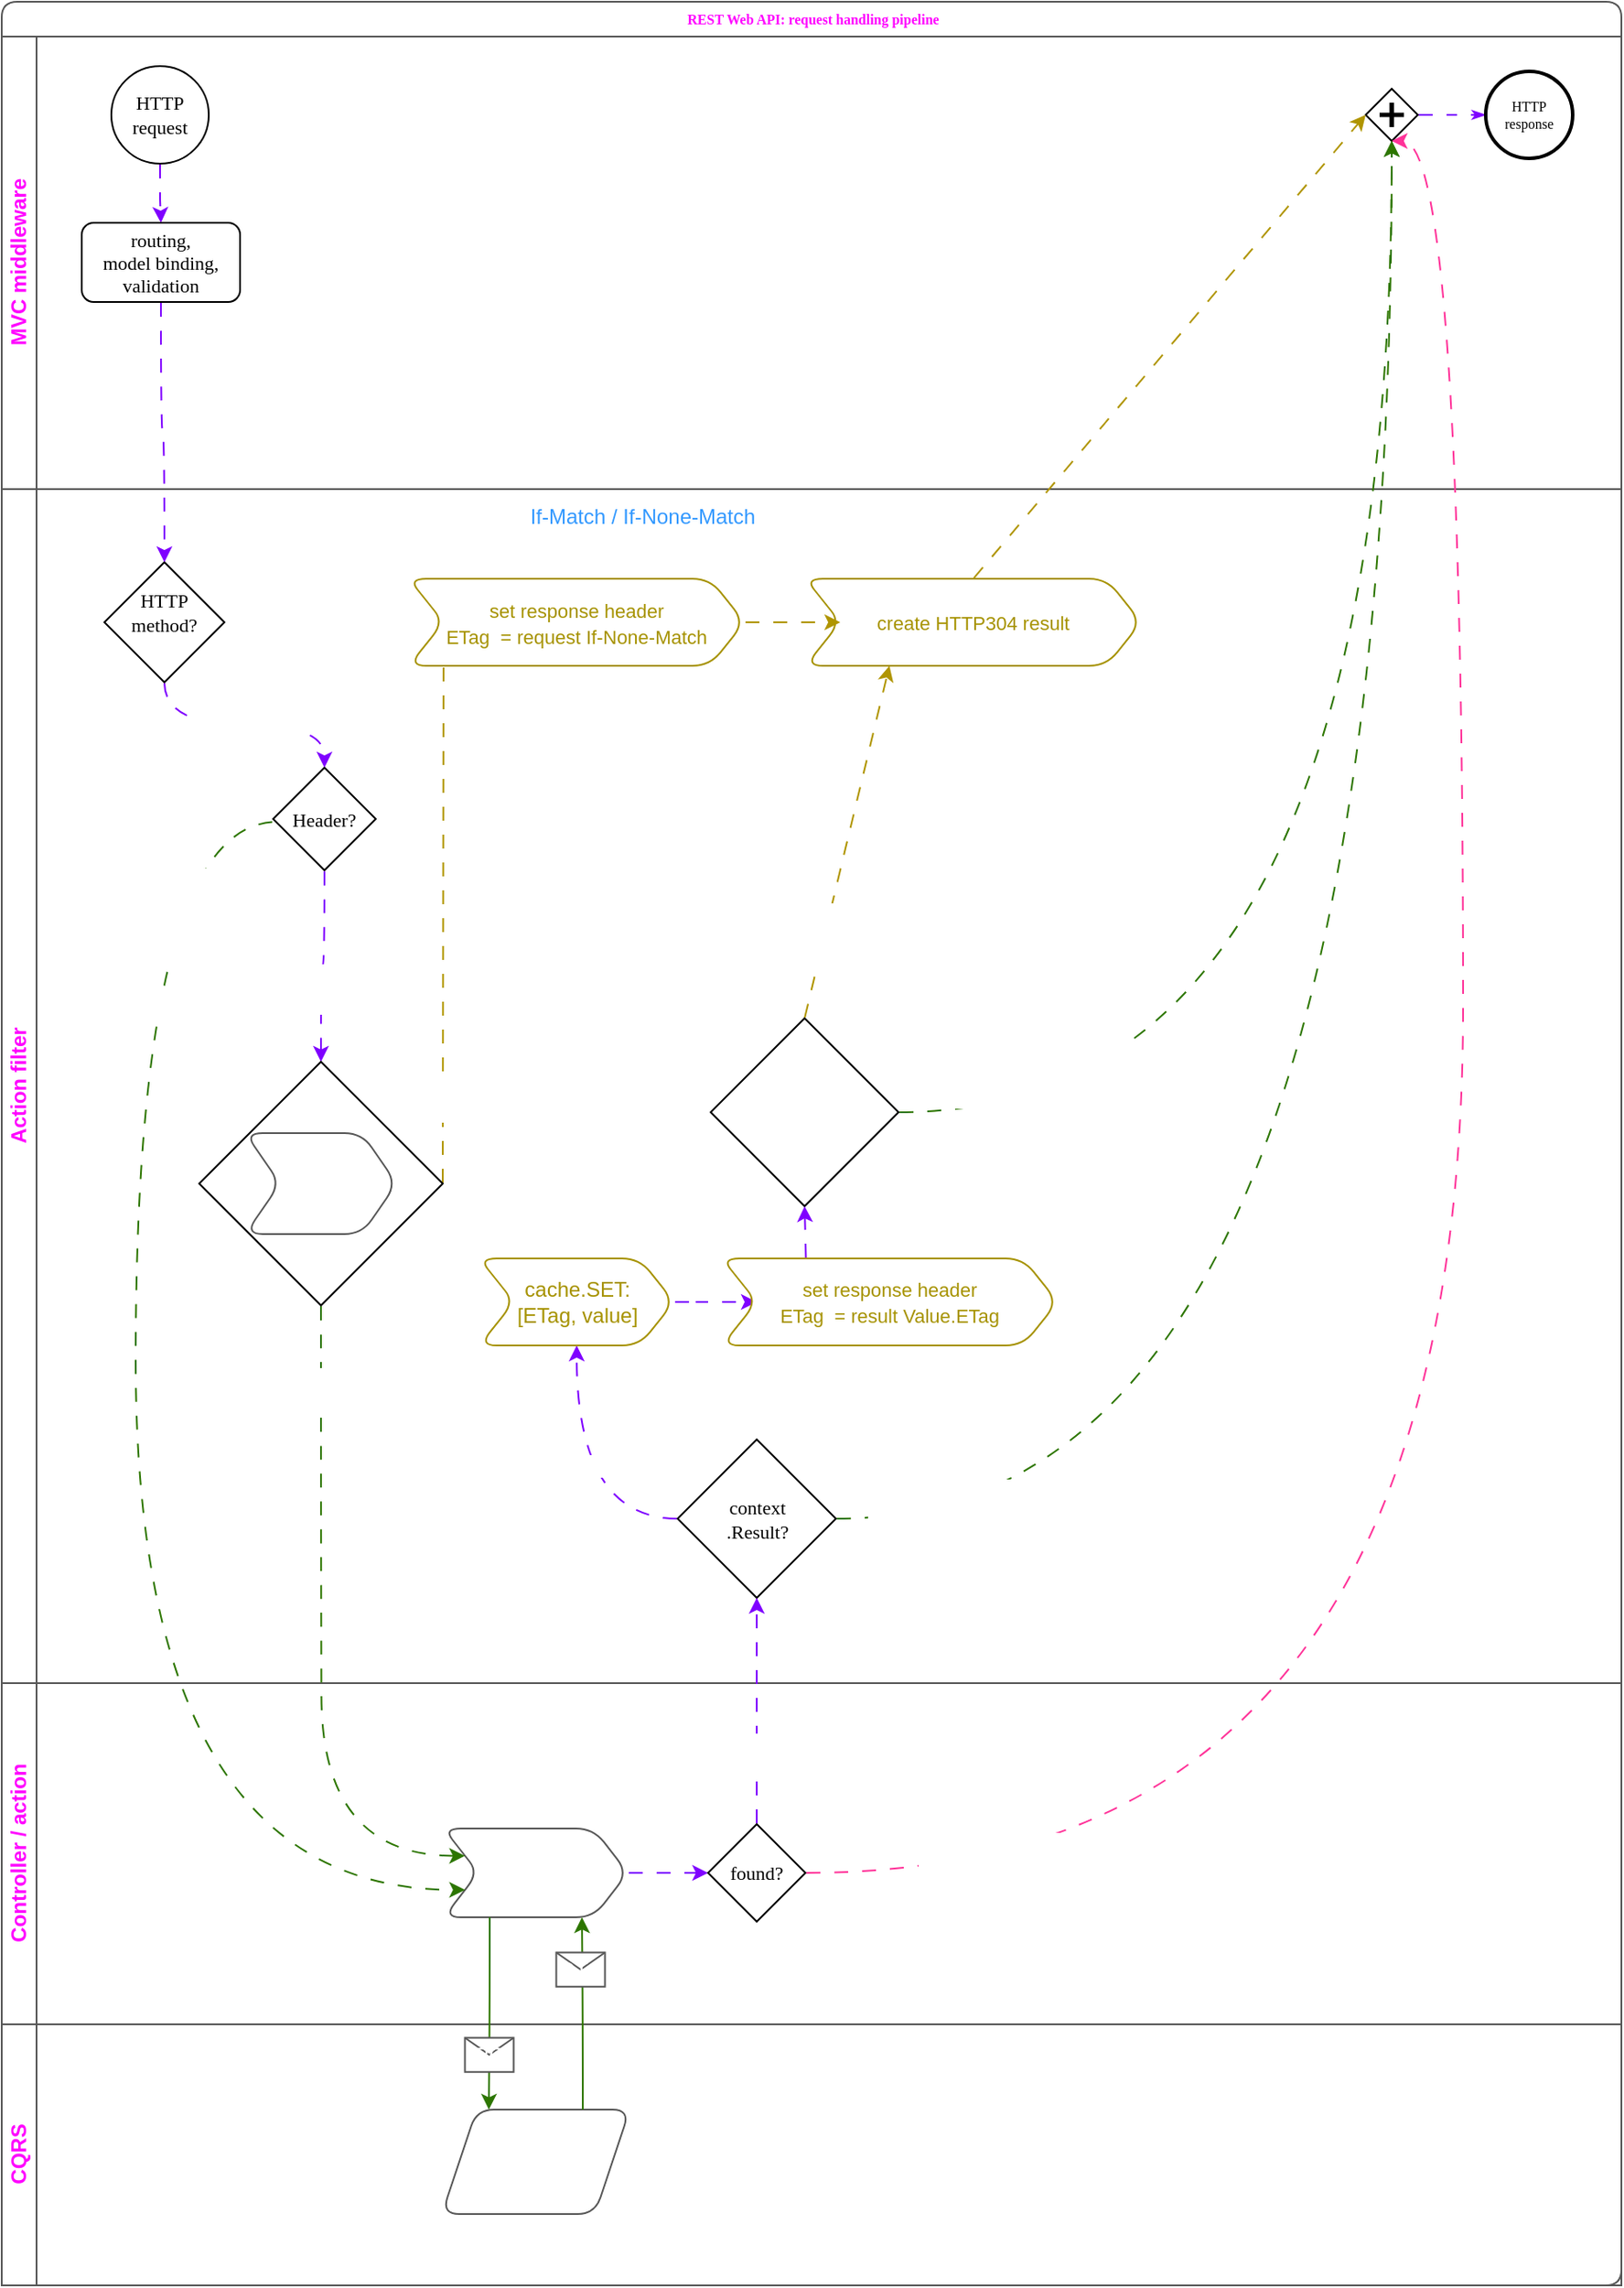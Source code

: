 <mxfile version="17.2.4" type="github">
  <diagram name="Overall req. handling" id="c7488fd3-1785-93aa-aadb-54a6760d102a">
    <mxGraphModel dx="321.21" dy="-11.81" grid="1" gridSize="7" guides="1" tooltips="1" connect="1" arrows="1" fold="1" page="1" pageScale="1" pageWidth="1169" pageHeight="827" background="none" math="1" shadow="0">
      <root>
        <mxCell id="0" />
        <mxCell id="1" parent="0" />
        <mxCell id="2b4e8129b02d487f-1" value="REST Web API: request handling pipeline" style="swimlane;html=1;childLayout=stackLayout;horizontal=1;startSize=20;horizontalStack=0;rounded=1;shadow=0;labelBackgroundColor=none;strokeWidth=1;fontFamily=Verdana;fontSize=8;align=center;strokeColor=#575757;fontColor=#FF00FF;verticalAlign=middle;" parent="1" vertex="1">
          <mxGeometry x="203" y="63" width="931" height="1312" as="geometry">
            <mxRectangle x="180" y="70" width="210" height="21" as="alternateBounds" />
          </mxGeometry>
        </mxCell>
        <mxCell id="2b4e8129b02d487f-2" value="MVC middleware" style="swimlane;html=1;startSize=20;horizontal=0;strokeColor=#575757;fontColor=#FF00FF;" parent="2b4e8129b02d487f-1" vertex="1">
          <mxGeometry y="20" width="931" height="260" as="geometry">
            <mxRectangle y="20" width="680" height="28" as="alternateBounds" />
          </mxGeometry>
        </mxCell>
        <mxCell id="ZFfrjUVuDJgjYZVKDLoG-13" value="" style="edgeStyle=orthogonalEdgeStyle;rounded=0;orthogonalLoop=1;jettySize=auto;html=1;fontColor=#FF00FF;flowAnimation=1;fillColor=#6a00ff;strokeColor=#7F00FF;" edge="1" parent="2b4e8129b02d487f-2" source="2b4e8129b02d487f-5" target="2b4e8129b02d487f-6">
          <mxGeometry relative="1" as="geometry" />
        </mxCell>
        <mxCell id="2b4e8129b02d487f-5" value="HTTP&lt;br style=&quot;font-size: 11px;&quot;&gt;request" style="ellipse;whiteSpace=wrap;html=1;rounded=0;shadow=0;labelBackgroundColor=none;strokeWidth=1;fontFamily=Verdana;fontSize=11;align=center;aspect=fixed;" parent="2b4e8129b02d487f-2" vertex="1">
          <mxGeometry x="63" y="17" width="56" height="56" as="geometry" />
        </mxCell>
        <mxCell id="2b4e8129b02d487f-6" value="routing,&lt;br style=&quot;font-size: 11px;&quot;&gt;model binding,&lt;br style=&quot;font-size: 11px;&quot;&gt;validation&lt;br style=&quot;font-size: 11px;&quot;&gt;" style="rounded=1;whiteSpace=wrap;html=1;shadow=0;labelBackgroundColor=none;strokeWidth=1;fontFamily=Verdana;fontSize=11;align=center;aspect=fixed;" parent="2b4e8129b02d487f-2" vertex="1">
          <mxGeometry x="46" y="107.0" width="91" height="45.5" as="geometry" />
        </mxCell>
        <mxCell id="2b4e8129b02d487f-23" style="edgeStyle=orthogonalEdgeStyle;rounded=0;html=1;labelBackgroundColor=none;startArrow=none;startFill=0;startSize=5;endArrow=classicThin;endFill=1;endSize=5;jettySize=auto;orthogonalLoop=1;strokeWidth=1;fontFamily=Verdana;fontSize=8;flowAnimation=1;strokeColor=#7F00FF;" parent="2b4e8129b02d487f-2" source="2b4e8129b02d487f-10" target="2b4e8129b02d487f-11" edge="1">
          <mxGeometry relative="1" as="geometry" />
        </mxCell>
        <mxCell id="2b4e8129b02d487f-10" value="" style="shape=mxgraph.bpmn.shape;html=1;verticalLabelPosition=bottom;labelBackgroundColor=#ffffff;verticalAlign=top;perimeter=rhombusPerimeter;background=gateway;outline=none;symbol=parallelGw;rounded=1;shadow=0;strokeWidth=1;fontFamily=Verdana;fontSize=8;align=center;" parent="2b4e8129b02d487f-2" vertex="1">
          <mxGeometry x="784" y="30" width="30" height="30" as="geometry" />
        </mxCell>
        <mxCell id="2b4e8129b02d487f-11" value="HTTP&lt;br&gt;response" style="ellipse;whiteSpace=wrap;html=1;rounded=0;shadow=0;labelBackgroundColor=none;strokeWidth=2;fontFamily=Verdana;fontSize=8;align=center;aspect=fixed;" parent="2b4e8129b02d487f-2" vertex="1">
          <mxGeometry x="853" y="20" width="50" height="50" as="geometry" />
        </mxCell>
        <mxCell id="2b4e8129b02d487f-3" value="Action filter" style="swimlane;html=1;startSize=20;horizontal=0;rounded=0;strokeColor=#575757;fontColor=#FF00FF;" parent="2b4e8129b02d487f-1" vertex="1">
          <mxGeometry y="280" width="931" height="686" as="geometry">
            <mxRectangle y="280" width="680" height="20" as="alternateBounds" />
          </mxGeometry>
        </mxCell>
        <mxCell id="ZFfrjUVuDJgjYZVKDLoG-20" value="If-Match / If-None-Match" style="shape=process;whiteSpace=wrap;html=1;backgroundOutline=1;rounded=1;fontFamily=Helvetica;fontSize=12;startSize=20;strokeWidth=1;size=0.024;verticalAlign=bottom;labelPosition=center;verticalLabelPosition=top;align=center;arcSize=2;portConstraintRotation=0;strokeColor=none;fontColor=#3399FF;" vertex="1" parent="2b4e8129b02d487f-3">
          <mxGeometry x="30" y="24.5" width="677" height="637" as="geometry" />
        </mxCell>
        <mxCell id="2b4e8129b02d487f-15" value="HTTP&lt;br style=&quot;font-size: 11px;&quot;&gt;method?" style="strokeWidth=1;html=1;shape=mxgraph.flowchart.decision;whiteSpace=wrap;rounded=1;shadow=0;labelBackgroundColor=none;fontFamily=Verdana;fontSize=11;align=center;aspect=fixed;verticalAlign=middle;spacing=2;spacingTop=-12;" parent="2b4e8129b02d487f-3" vertex="1">
          <mxGeometry x="59" y="42" width="69" height="69" as="geometry" />
        </mxCell>
        <mxCell id="ZFfrjUVuDJgjYZVKDLoG-23" value="Header?" style="strokeWidth=1;html=1;shape=mxgraph.flowchart.decision;whiteSpace=wrap;rounded=1;shadow=0;labelBackgroundColor=none;fontFamily=Verdana;fontSize=11;align=center;aspect=fixed;" vertex="1" parent="2b4e8129b02d487f-3">
          <mxGeometry x="156" y="160" width="59" height="59" as="geometry" />
        </mxCell>
        <mxCell id="ZFfrjUVuDJgjYZVKDLoG-17" value="GET, HEAD" style="orthogonalLoop=1;jettySize=auto;html=1;fontFamily=Helvetica;fontSize=12;fontColor=#FFFFFF;startSize=20;entryX=0.5;entryY=0;entryDx=0;entryDy=0;exitX=0.5;exitY=1;exitDx=0;exitDy=0;exitPerimeter=0;edgeStyle=orthogonalEdgeStyle;elbow=vertical;entryPerimeter=0;curved=1;flowAnimation=1;fillColor=#6a00ff;strokeColor=#7F00FF;" edge="1" parent="2b4e8129b02d487f-3" source="2b4e8129b02d487f-15" target="ZFfrjUVuDJgjYZVKDLoG-23">
          <mxGeometry relative="1" as="geometry">
            <mxPoint x="92" y="134" as="targetPoint" />
          </mxGeometry>
        </mxCell>
        <mxCell id="ZFfrjUVuDJgjYZVKDLoG-75" style="edgeStyle=orthogonalEdgeStyle;comic=0;jumpStyle=none;orthogonalLoop=1;jettySize=auto;html=1;entryX=0.5;entryY=1;entryDx=0;entryDy=0;fontFamily=Helvetica;fontSize=11;fontColor=#FFFFFF;startArrow=none;startFill=0;startSize=20;strokeColor=#7F00FF;elbow=vertical;exitX=0;exitY=0.5;exitDx=0;exitDy=0;exitPerimeter=0;curved=1;flowAnimation=1;" edge="1" parent="2b4e8129b02d487f-3" source="ZFfrjUVuDJgjYZVKDLoG-43" target="ZFfrjUVuDJgjYZVKDLoG-74">
          <mxGeometry relative="1" as="geometry" />
        </mxCell>
        <mxCell id="ZFfrjUVuDJgjYZVKDLoG-76" value="value IS IEtag" style="edgeLabel;html=1;align=center;verticalAlign=middle;resizable=0;points=[];fontSize=11;fontFamily=Helvetica;fontColor=#FFFFFF;" vertex="1" connectable="0" parent="ZFfrjUVuDJgjYZVKDLoG-75">
          <mxGeometry x="0.124" y="-8" relative="1" as="geometry">
            <mxPoint as="offset" />
          </mxGeometry>
        </mxCell>
        <mxCell id="ZFfrjUVuDJgjYZVKDLoG-43" value="context&lt;br&gt;.Result?" style="strokeWidth=1;html=1;shape=mxgraph.flowchart.decision;whiteSpace=wrap;rounded=1;shadow=0;labelBackgroundColor=none;fontFamily=Verdana;fontSize=11;align=center;aspect=fixed;" vertex="1" parent="2b4e8129b02d487f-3">
          <mxGeometry x="388.5" y="546" width="91" height="91" as="geometry" />
        </mxCell>
        <mxCell id="ZFfrjUVuDJgjYZVKDLoG-25" style="edgeStyle=orthogonalEdgeStyle;jumpStyle=none;orthogonalLoop=1;jettySize=auto;html=1;fontFamily=Helvetica;fontSize=12;fontColor=#FFFFFF;startSize=20;elbow=vertical;exitX=0.5;exitY=1;exitDx=0;exitDy=0;exitPerimeter=0;curved=1;flowAnimation=1;fillColor=#6a00ff;strokeColor=#7F00FF;" edge="1" parent="2b4e8129b02d487f-3" source="ZFfrjUVuDJgjYZVKDLoG-23" target="ZFfrjUVuDJgjYZVKDLoG-52">
          <mxGeometry relative="1" as="geometry">
            <mxPoint x="97" y="434" as="targetPoint" />
          </mxGeometry>
        </mxCell>
        <mxCell id="ZFfrjUVuDJgjYZVKDLoG-28" value="If-None-Match&lt;br&gt;IS &quot;val&quot;" style="edgeLabel;html=1;align=center;verticalAlign=middle;resizable=0;points=[];fontSize=12;fontFamily=Helvetica;fontColor=#FFFFFF;" vertex="1" connectable="0" parent="ZFfrjUVuDJgjYZVKDLoG-25">
          <mxGeometry x="-0.108" y="3" relative="1" as="geometry">
            <mxPoint x="-3" y="18" as="offset" />
          </mxGeometry>
        </mxCell>
        <mxCell id="ZFfrjUVuDJgjYZVKDLoG-57" style="jumpStyle=none;orthogonalLoop=1;jettySize=auto;html=1;fontFamily=Helvetica;fontSize=11;fontColor=#FFFFFF;startArrow=none;startFill=0;startSize=20;elbow=vertical;exitX=1;exitY=0.5;exitDx=0;exitDy=0;exitPerimeter=0;entryX=0;entryY=0.5;entryDx=0;entryDy=0;flowAnimation=1;fillColor=#e3c800;strokeColor=#B09500;" edge="1" parent="2b4e8129b02d487f-3" source="ZFfrjUVuDJgjYZVKDLoG-52" target="ZFfrjUVuDJgjYZVKDLoG-80">
          <mxGeometry relative="1" as="geometry">
            <mxPoint x="361.565" y="126" as="targetPoint" />
          </mxGeometry>
        </mxCell>
        <mxCell id="ZFfrjUVuDJgjYZVKDLoG-58" value="YES:&lt;br&gt;COND. IS FULFILLED" style="edgeLabel;html=1;align=center;verticalAlign=middle;resizable=0;points=[];fontSize=11;fontFamily=Helvetica;fontColor=#FFFFFF;" vertex="1" connectable="0" parent="ZFfrjUVuDJgjYZVKDLoG-57">
          <mxGeometry x="0.142" y="12" relative="1" as="geometry">
            <mxPoint x="59" y="135" as="offset" />
          </mxGeometry>
        </mxCell>
        <mxCell id="ZFfrjUVuDJgjYZVKDLoG-55" value="" style="group;treeMoving=0;treeFolding=0;pointerEvents=0;autosize=1;" vertex="1" connectable="0" parent="2b4e8129b02d487f-3">
          <mxGeometry x="113.5" y="329" width="140" height="140" as="geometry" />
        </mxCell>
        <mxCell id="ZFfrjUVuDJgjYZVKDLoG-52" value="" style="strokeWidth=1;html=1;shape=mxgraph.flowchart.decision;whiteSpace=wrap;rounded=1;shadow=0;labelBackgroundColor=none;fontFamily=Verdana;fontSize=11;align=center;aspect=fixed;" vertex="1" parent="ZFfrjUVuDJgjYZVKDLoG-55">
          <mxGeometry width="140" height="140" as="geometry" />
        </mxCell>
        <mxCell id="ZFfrjUVuDJgjYZVKDLoG-49" value="cache.GET:&lt;br&gt;found?" style="shape=step;perimeter=stepPerimeter;whiteSpace=wrap;html=1;fixedSize=1;rounded=1;fontFamily=Helvetica;fontSize=11;fontColor=#FFFFFF;startSize=20;strokeColor=#575757;strokeWidth=1;fillColor=default;aspect=fixed;labelPosition=center;verticalLabelPosition=middle;align=center;verticalAlign=middle;spacingRight=-10;" vertex="1" parent="ZFfrjUVuDJgjYZVKDLoG-55">
          <mxGeometry x="26.5" y="41" width="87" height="58" as="geometry" />
        </mxCell>
        <mxCell id="ZFfrjUVuDJgjYZVKDLoG-78" value="" style="edgeStyle=orthogonalEdgeStyle;curved=1;comic=0;jumpStyle=none;orthogonalLoop=1;jettySize=auto;html=1;fontFamily=Helvetica;fontSize=11;fontColor=#FFFFFF;startArrow=none;startFill=0;startSize=20;strokeColor=#7F00FF;elbow=vertical;flowAnimation=1;" edge="1" parent="2b4e8129b02d487f-3" source="ZFfrjUVuDJgjYZVKDLoG-74" target="ZFfrjUVuDJgjYZVKDLoG-77">
          <mxGeometry relative="1" as="geometry" />
        </mxCell>
        <mxCell id="ZFfrjUVuDJgjYZVKDLoG-74" value="cache.SET:&lt;br&gt;[ETag, value]" style="shape=step;perimeter=stepPerimeter;whiteSpace=wrap;html=1;fixedSize=1;rounded=1;fontFamily=Helvetica;fontSize=12;fontColor=#A69200;startSize=20;strokeColor=#A69200;strokeWidth=1;fillColor=default;" vertex="1" parent="2b4e8129b02d487f-3">
          <mxGeometry x="274.5" y="442" width="112" height="50" as="geometry" />
        </mxCell>
        <mxCell id="ZFfrjUVuDJgjYZVKDLoG-77" value="&lt;span style=&quot;font-size: 11px&quot;&gt;set response header&lt;br&gt;ETag&amp;nbsp; = result Value.ETag&lt;/span&gt;" style="shape=step;perimeter=stepPerimeter;whiteSpace=wrap;html=1;fixedSize=1;rounded=1;fontFamily=Helvetica;fontSize=12;fontColor=#A69200;startSize=20;strokeColor=#A69200;strokeWidth=1;fillColor=default;" vertex="1" parent="2b4e8129b02d487f-3">
          <mxGeometry x="414" y="442" width="193" height="50" as="geometry" />
        </mxCell>
        <mxCell id="ZFfrjUVuDJgjYZVKDLoG-79" value="&lt;span style=&quot;color: rgb(255 , 255 , 255) ; font-family: &amp;#34;helvetica&amp;#34; ; font-size: 12px&quot;&gt;If-None-Match&lt;/span&gt;&lt;br style=&quot;color: rgb(255 , 255 , 255) ; font-family: &amp;#34;helvetica&amp;#34; ; font-size: 12px&quot;&gt;&lt;span style=&quot;color: rgb(255 , 255 , 255) ; font-family: &amp;#34;helvetica&amp;#34; ; font-size: 12px&quot;&gt;IS Value.ETag&lt;/span&gt;" style="strokeWidth=1;html=1;shape=mxgraph.flowchart.decision;whiteSpace=wrap;rounded=1;shadow=0;labelBackgroundColor=none;fontFamily=Verdana;fontSize=11;align=center;aspect=fixed;" vertex="1" parent="2b4e8129b02d487f-3">
          <mxGeometry x="407.5" y="304" width="108" height="108" as="geometry" />
        </mxCell>
        <mxCell id="ZFfrjUVuDJgjYZVKDLoG-80" value="&lt;span style=&quot;font-size: 11px&quot;&gt;set response header&lt;br&gt;ETag&amp;nbsp; = request If-None-Match&lt;/span&gt;" style="shape=step;perimeter=stepPerimeter;whiteSpace=wrap;html=1;fixedSize=1;rounded=1;fontFamily=Helvetica;fontSize=12;fontColor=#A69200;startSize=20;strokeColor=#A69200;strokeWidth=1;fillColor=default;" vertex="1" parent="2b4e8129b02d487f-3">
          <mxGeometry x="234" y="51.5" width="193" height="50" as="geometry" />
        </mxCell>
        <mxCell id="ZFfrjUVuDJgjYZVKDLoG-82" value="&lt;span style=&quot;font-size: 11px&quot;&gt;create HTTP304 result&lt;/span&gt;" style="shape=step;perimeter=stepPerimeter;whiteSpace=wrap;html=1;fixedSize=1;rounded=1;fontFamily=Helvetica;fontSize=12;fontColor=#A69200;startSize=20;strokeColor=#A69200;strokeWidth=1;fillColor=default;" vertex="1" parent="2b4e8129b02d487f-3">
          <mxGeometry x="462" y="51.5" width="193" height="50" as="geometry" />
        </mxCell>
        <mxCell id="ZFfrjUVuDJgjYZVKDLoG-59" style="jumpStyle=none;orthogonalLoop=1;jettySize=auto;html=1;fontFamily=Helvetica;fontSize=11;fontColor=#FFFFFF;startArrow=none;startFill=0;startSize=20;elbow=vertical;entryX=0;entryY=0.5;entryDx=0;entryDy=0;exitX=1;exitY=0.5;exitDx=0;exitDy=0;flowAnimation=1;fillColor=#e3c800;strokeColor=#B09500;" edge="1" parent="2b4e8129b02d487f-3" source="ZFfrjUVuDJgjYZVKDLoG-80" target="ZFfrjUVuDJgjYZVKDLoG-82">
          <mxGeometry relative="1" as="geometry">
            <mxPoint x="431.5" y="90.988" as="sourcePoint" />
            <mxPoint x="602" y="-168" as="targetPoint" />
          </mxGeometry>
        </mxCell>
        <mxCell id="ZFfrjUVuDJgjYZVKDLoG-83" style="jumpStyle=none;orthogonalLoop=1;jettySize=auto;html=1;fontFamily=Helvetica;fontSize=11;fontColor=#FFFFFF;startArrow=none;startFill=0;startSize=20;elbow=vertical;entryX=0.25;entryY=1;entryDx=0;entryDy=0;flowAnimation=1;fillColor=#e3c800;strokeColor=#B09500;exitX=0.5;exitY=0;exitDx=0;exitDy=0;exitPerimeter=0;" edge="1" parent="2b4e8129b02d487f-3" source="ZFfrjUVuDJgjYZVKDLoG-79" target="ZFfrjUVuDJgjYZVKDLoG-82">
          <mxGeometry relative="1" as="geometry">
            <mxPoint x="472" y="172" as="sourcePoint" />
            <mxPoint x="511" y="108.5" as="targetPoint" />
          </mxGeometry>
        </mxCell>
        <mxCell id="ZFfrjUVuDJgjYZVKDLoG-85" value="&lt;span style=&quot;color: rgb(255 , 255 , 255)&quot;&gt;YES:&lt;br&gt;COND. IS FULFILLED&lt;br&gt;&lt;/span&gt;&lt;font color=&quot;#ffffff&quot;&gt;overwrite Result&lt;br&gt;&lt;/font&gt;" style="edgeLabel;html=1;align=center;verticalAlign=middle;resizable=0;points=[];fontSize=11;fontFamily=Helvetica;fontColor=#A69200;" vertex="1" connectable="0" parent="ZFfrjUVuDJgjYZVKDLoG-83">
          <mxGeometry x="-0.509" y="-1" relative="1" as="geometry">
            <mxPoint x="-4" y="2" as="offset" />
          </mxGeometry>
        </mxCell>
        <mxCell id="ZFfrjUVuDJgjYZVKDLoG-84" value="" style="edgeStyle=orthogonalEdgeStyle;curved=1;comic=0;jumpStyle=none;orthogonalLoop=1;jettySize=auto;html=1;fontFamily=Helvetica;fontSize=11;fontColor=#FFFFFF;startArrow=none;startFill=0;startSize=20;strokeColor=#7F00FF;elbow=vertical;flowAnimation=1;entryX=0.5;entryY=1;entryDx=0;entryDy=0;entryPerimeter=0;exitX=0.25;exitY=0;exitDx=0;exitDy=0;" edge="1" parent="2b4e8129b02d487f-3" source="ZFfrjUVuDJgjYZVKDLoG-77" target="ZFfrjUVuDJgjYZVKDLoG-79">
          <mxGeometry relative="1" as="geometry">
            <mxPoint x="395.487" y="474.483" as="sourcePoint" />
            <mxPoint x="439.986" y="473.983" as="targetPoint" />
          </mxGeometry>
        </mxCell>
        <mxCell id="2b4e8129b02d487f-4" value="Controller / action" style="swimlane;html=1;startSize=20;horizontal=0;strokeColor=#575757;fontColor=#FF00FF;" parent="2b4e8129b02d487f-1" vertex="1">
          <mxGeometry y="966" width="931" height="196" as="geometry">
            <mxRectangle y="690" width="680" height="28" as="alternateBounds" />
          </mxGeometry>
        </mxCell>
        <mxCell id="ZFfrjUVuDJgjYZVKDLoG-37" style="edgeStyle=orthogonalEdgeStyle;curved=1;jumpStyle=none;orthogonalLoop=1;jettySize=auto;html=1;fontFamily=Helvetica;fontSize=11;fontColor=#FFFFFF;startArrow=none;startFill=0;startSize=20;elbow=vertical;flowAnimation=1;strokeColor=#7F00FF;" edge="1" parent="2b4e8129b02d487f-4" source="ZFfrjUVuDJgjYZVKDLoG-22" target="ZFfrjUVuDJgjYZVKDLoG-36">
          <mxGeometry relative="1" as="geometry" />
        </mxCell>
        <mxCell id="ZFfrjUVuDJgjYZVKDLoG-22" value="CQRS Send" style="shape=step;perimeter=stepPerimeter;whiteSpace=wrap;html=1;fixedSize=1;rounded=1;fontFamily=Helvetica;fontSize=12;fontColor=#FFFFFF;startSize=20;strokeColor=#575757;strokeWidth=1;fillColor=default;" vertex="1" parent="2b4e8129b02d487f-4">
          <mxGeometry x="254" y="83.5" width="106" height="51" as="geometry" />
        </mxCell>
        <mxCell id="ZFfrjUVuDJgjYZVKDLoG-36" value="found?" style="strokeWidth=1;html=1;shape=mxgraph.flowchart.decision;whiteSpace=wrap;rounded=1;shadow=0;labelBackgroundColor=none;fontFamily=Verdana;fontSize=11;align=center;aspect=fixed;" vertex="1" parent="2b4e8129b02d487f-4">
          <mxGeometry x="406" y="81" width="56" height="56" as="geometry" />
        </mxCell>
        <mxCell id="ZFfrjUVuDJgjYZVKDLoG-1" value="CQRS" style="swimlane;html=1;startSize=20;horizontal=0;strokeColor=#575757;fontColor=#FF00FF;" vertex="1" parent="2b4e8129b02d487f-1">
          <mxGeometry y="1162" width="931" height="150" as="geometry">
            <mxRectangle y="470" width="680" height="20" as="alternateBounds" />
          </mxGeometry>
        </mxCell>
        <mxCell id="ZFfrjUVuDJgjYZVKDLoG-27" value="CQRS Handler" style="shape=parallelogram;perimeter=parallelogramPerimeter;whiteSpace=wrap;html=1;fixedSize=1;rounded=1;fontFamily=Helvetica;fontSize=12;fontColor=#FFFFFF;startSize=20;strokeColor=#575757;strokeWidth=1;fillColor=default;" vertex="1" parent="ZFfrjUVuDJgjYZVKDLoG-1">
          <mxGeometry x="253" y="49" width="108" height="60" as="geometry" />
        </mxCell>
        <mxCell id="ZFfrjUVuDJgjYZVKDLoG-15" value="" style="edgeStyle=orthogonalEdgeStyle;orthogonalLoop=1;jettySize=auto;html=1;entryX=0.5;entryY=0;entryDx=0;entryDy=0;entryPerimeter=0;fontColor=#FF00FF;jumpStyle=none;exitX=0.5;exitY=1;exitDx=0;exitDy=0;curved=1;flowAnimation=1;fillColor=#6a00ff;strokeColor=#7F00FF;" edge="1" parent="2b4e8129b02d487f-1" source="2b4e8129b02d487f-6" target="2b4e8129b02d487f-15">
          <mxGeometry relative="1" as="geometry">
            <mxPoint x="155" y="220" as="targetPoint" />
          </mxGeometry>
        </mxCell>
        <mxCell id="ZFfrjUVuDJgjYZVKDLoG-29" value="" style="endArrow=classic;html=1;fontFamily=Helvetica;fontSize=12;fontColor=#FFFFFF;startSize=20;curved=1;elbow=vertical;jumpStyle=none;edgeStyle=orthogonalEdgeStyle;exitX=0.25;exitY=1;exitDx=0;exitDy=0;entryX=0.25;entryY=0;entryDx=0;entryDy=0;fillColor=#60a917;strokeColor=#2D7600;" edge="1" parent="2b4e8129b02d487f-1" source="ZFfrjUVuDJgjYZVKDLoG-22" target="ZFfrjUVuDJgjYZVKDLoG-27">
          <mxGeometry relative="1" as="geometry">
            <mxPoint x="574" y="567" as="sourcePoint" />
            <mxPoint x="674" y="567" as="targetPoint" />
          </mxGeometry>
        </mxCell>
        <mxCell id="ZFfrjUVuDJgjYZVKDLoG-30" value="RQ" style="shape=message;html=1;outlineConnect=0;rounded=1;fontFamily=Helvetica;fontSize=12;fontColor=#FFFFFF;startSize=20;strokeColor=#575757;strokeWidth=1;fillColor=default;aspect=fixed;" vertex="1" parent="ZFfrjUVuDJgjYZVKDLoG-29">
          <mxGeometry width="28" height="19.6" relative="1" as="geometry">
            <mxPoint x="-14" y="14" as="offset" />
          </mxGeometry>
        </mxCell>
        <mxCell id="ZFfrjUVuDJgjYZVKDLoG-34" value="" style="endArrow=classic;html=1;fontFamily=Helvetica;fontSize=12;fontColor=#FFFFFF;startSize=20;curved=1;elbow=vertical;jumpStyle=none;edgeStyle=orthogonalEdgeStyle;exitX=0.75;exitY=0;exitDx=0;exitDy=0;entryX=0.75;entryY=1;entryDx=0;entryDy=0;fillColor=#60a917;strokeColor=#2D7600;" edge="1" parent="2b4e8129b02d487f-1" source="ZFfrjUVuDJgjYZVKDLoG-27" target="ZFfrjUVuDJgjYZVKDLoG-22">
          <mxGeometry relative="1" as="geometry">
            <mxPoint x="327.5" y="797.5" as="sourcePoint" />
            <mxPoint x="560" y="798" as="targetPoint" />
          </mxGeometry>
        </mxCell>
        <mxCell id="ZFfrjUVuDJgjYZVKDLoG-35" value="DTO" style="shape=message;html=1;outlineConnect=0;rounded=1;fontFamily=Helvetica;fontSize=12;fontColor=#FFFFFF;startSize=20;strokeColor=#575757;strokeWidth=1;fillColor=default;aspect=fixed;" vertex="1" parent="ZFfrjUVuDJgjYZVKDLoG-34">
          <mxGeometry width="28" height="19.6" relative="1" as="geometry">
            <mxPoint x="-15" y="-35" as="offset" />
          </mxGeometry>
        </mxCell>
        <mxCell id="ZFfrjUVuDJgjYZVKDLoG-40" style="edgeStyle=orthogonalEdgeStyle;curved=1;jumpStyle=none;orthogonalLoop=1;jettySize=auto;html=1;fontFamily=Helvetica;fontSize=11;fontColor=#FFFFFF;startArrow=none;startFill=0;startSize=20;elbow=vertical;flowAnimation=1;strokeColor=#FF3399;entryX=0.5;entryY=1;entryDx=0;entryDy=0;exitX=1;exitY=0.5;exitDx=0;exitDy=0;exitPerimeter=0;" edge="1" parent="2b4e8129b02d487f-1" source="ZFfrjUVuDJgjYZVKDLoG-36" target="2b4e8129b02d487f-10">
          <mxGeometry relative="1" as="geometry">
            <mxPoint x="525" y="1099" as="sourcePoint" />
            <mxPoint x="235.067" y="567.0" as="targetPoint" />
            <Array as="points">
              <mxPoint x="840" y="1075" />
              <mxPoint x="840" y="80" />
            </Array>
          </mxGeometry>
        </mxCell>
        <mxCell id="ZFfrjUVuDJgjYZVKDLoG-41" value="NO:&lt;br&gt;return: HTTP404" style="edgeLabel;html=1;align=center;verticalAlign=middle;resizable=0;points=[];fontSize=11;fontFamily=Helvetica;fontColor=#FFFFFF;" vertex="1" connectable="0" parent="ZFfrjUVuDJgjYZVKDLoG-40">
          <mxGeometry x="0.36" y="5" relative="1" as="geometry">
            <mxPoint x="-268" y="573" as="offset" />
          </mxGeometry>
        </mxCell>
        <mxCell id="ZFfrjUVuDJgjYZVKDLoG-44" style="jumpStyle=none;orthogonalLoop=1;jettySize=auto;html=1;fontFamily=Helvetica;fontSize=11;fontColor=#FFFFFF;startArrow=none;startFill=0;startSize=20;elbow=vertical;exitX=1;exitY=0.5;exitDx=0;exitDy=0;exitPerimeter=0;entryX=0.5;entryY=1;entryDx=0;entryDy=0;flowAnimation=1;strokeColor=#2D7600;fillColor=#60a917;edgeStyle=orthogonalEdgeStyle;curved=1;" edge="1" parent="2b4e8129b02d487f-1" source="ZFfrjUVuDJgjYZVKDLoG-43" target="2b4e8129b02d487f-10">
          <mxGeometry relative="1" as="geometry">
            <mxPoint x="553" y="203" as="targetPoint" />
          </mxGeometry>
        </mxCell>
        <mxCell id="ZFfrjUVuDJgjYZVKDLoG-45" value="value NOT IEtag&lt;br&gt;COND. NOT FULFILLED" style="edgeLabel;html=1;align=center;verticalAlign=middle;resizable=0;points=[];fontSize=11;fontFamily=Helvetica;fontColor=#FFFFFF;" vertex="1" connectable="0" parent="ZFfrjUVuDJgjYZVKDLoG-44">
          <mxGeometry x="-0.254" y="6" relative="1" as="geometry">
            <mxPoint x="-234" y="85" as="offset" />
          </mxGeometry>
        </mxCell>
        <mxCell id="ZFfrjUVuDJgjYZVKDLoG-50" style="edgeStyle=orthogonalEdgeStyle;jumpStyle=none;orthogonalLoop=1;jettySize=auto;html=1;entryX=0;entryY=0.75;entryDx=0;entryDy=0;fontFamily=Helvetica;fontSize=11;fontColor=#FFFFFF;startArrow=none;startFill=0;startSize=20;elbow=vertical;strokeColor=#2D7600;curved=1;bendable=1;movable=1;cloneable=1;deletable=1;noJump=0;flowAnimation=1;orthogonal=0;enumerate=0;comic=0;fillColor=#60a917;" edge="1" parent="2b4e8129b02d487f-1" source="ZFfrjUVuDJgjYZVKDLoG-23" target="ZFfrjUVuDJgjYZVKDLoG-22">
          <mxGeometry relative="1" as="geometry">
            <Array as="points">
              <mxPoint x="77" y="476" />
              <mxPoint x="77" y="1085" />
            </Array>
          </mxGeometry>
        </mxCell>
        <mxCell id="ZFfrjUVuDJgjYZVKDLoG-51" value="&lt;span style=&quot;font-size: 12px&quot;&gt;If-None-Match&lt;/span&gt;&lt;br style=&quot;font-size: 12px&quot;&gt;&lt;span style=&quot;font-size: 12px&quot;&gt;IS empty&lt;br&gt;OR&lt;br&gt;*&lt;br&gt;&lt;/span&gt;" style="edgeLabel;html=1;align=center;verticalAlign=middle;resizable=0;points=[];fontSize=11;fontFamily=Helvetica;fontColor=#FFFFFF;" vertex="1" connectable="0" parent="ZFfrjUVuDJgjYZVKDLoG-50">
          <mxGeometry x="-0.744" y="17" relative="1" as="geometry">
            <mxPoint x="11" y="16" as="offset" />
          </mxGeometry>
        </mxCell>
        <mxCell id="ZFfrjUVuDJgjYZVKDLoG-60" value="get data" style="edgeLabel;html=1;align=center;verticalAlign=middle;resizable=0;points=[];fontSize=11;fontFamily=Helvetica;fontColor=#FFFFFF;" vertex="1" connectable="0" parent="ZFfrjUVuDJgjYZVKDLoG-50">
          <mxGeometry x="-0.307" y="22" relative="1" as="geometry">
            <mxPoint x="-8" y="-127" as="offset" />
          </mxGeometry>
        </mxCell>
        <mxCell id="ZFfrjUVuDJgjYZVKDLoG-53" style="edgeStyle=orthogonalEdgeStyle;curved=1;jumpStyle=none;orthogonalLoop=1;jettySize=auto;html=1;fontFamily=Helvetica;fontSize=11;fontColor=#FFFFFF;startArrow=none;startFill=0;startSize=20;elbow=vertical;exitX=0.5;exitY=1;exitDx=0;exitDy=0;exitPerimeter=0;entryX=0;entryY=0.25;entryDx=0;entryDy=0;strokeColor=#2D7600;flowAnimation=1;fillColor=#60a917;" edge="1" parent="2b4e8129b02d487f-1" source="ZFfrjUVuDJgjYZVKDLoG-52" target="ZFfrjUVuDJgjYZVKDLoG-22">
          <mxGeometry relative="1" as="geometry">
            <Array as="points">
              <mxPoint x="184" y="882" />
              <mxPoint x="184" y="1031" />
            </Array>
          </mxGeometry>
        </mxCell>
        <mxCell id="ZFfrjUVuDJgjYZVKDLoG-54" value="NO:&lt;br&gt;get data" style="edgeLabel;html=1;align=center;verticalAlign=middle;resizable=0;points=[];fontSize=11;fontFamily=Helvetica;fontColor=#FFFFFF;" vertex="1" connectable="0" parent="ZFfrjUVuDJgjYZVKDLoG-53">
          <mxGeometry x="-0.163" y="-4" relative="1" as="geometry">
            <mxPoint x="4" y="-118" as="offset" />
          </mxGeometry>
        </mxCell>
        <mxCell id="ZFfrjUVuDJgjYZVKDLoG-68" style="comic=0;jumpStyle=none;orthogonalLoop=1;jettySize=auto;html=1;entryX=0.5;entryY=1;entryDx=0;entryDy=0;entryPerimeter=0;fontFamily=Helvetica;fontSize=11;fontColor=#7F00FF;startArrow=none;startFill=0;startSize=20;strokeColor=#7F00FF;elbow=vertical;fillColor=#60a917;flowAnimation=1;exitX=0.5;exitY=0;exitDx=0;exitDy=0;exitPerimeter=0;" edge="1" parent="2b4e8129b02d487f-1" source="ZFfrjUVuDJgjYZVKDLoG-36" target="ZFfrjUVuDJgjYZVKDLoG-43">
          <mxGeometry relative="1" as="geometry" />
        </mxCell>
        <mxCell id="ZFfrjUVuDJgjYZVKDLoG-69" value="YES:&lt;br&gt;HTTP200(value)" style="edgeLabel;html=1;align=center;verticalAlign=middle;resizable=0;points=[];fontSize=11;fontFamily=Helvetica;fontColor=#FFFFFF;" vertex="1" connectable="0" parent="ZFfrjUVuDJgjYZVKDLoG-68">
          <mxGeometry x="-0.75" y="-1" relative="1" as="geometry">
            <mxPoint x="-1" y="-23" as="offset" />
          </mxGeometry>
        </mxCell>
        <mxCell id="ZFfrjUVuDJgjYZVKDLoG-86" style="jumpStyle=none;orthogonalLoop=1;jettySize=auto;html=1;fontFamily=Helvetica;fontSize=11;fontColor=#FFFFFF;startArrow=none;startFill=0;startSize=20;elbow=vertical;entryX=0;entryY=0.5;entryDx=0;entryDy=0;flowAnimation=1;fillColor=#e3c800;strokeColor=#B09500;exitX=0.5;exitY=0;exitDx=0;exitDy=0;" edge="1" parent="2b4e8129b02d487f-1" source="ZFfrjUVuDJgjYZVKDLoG-82" target="2b4e8129b02d487f-10">
          <mxGeometry relative="1" as="geometry">
            <mxPoint x="468.5" y="567" as="sourcePoint" />
            <mxPoint x="511" y="388.5" as="targetPoint" />
          </mxGeometry>
        </mxCell>
        <mxCell id="ZFfrjUVuDJgjYZVKDLoG-88" style="jumpStyle=none;orthogonalLoop=1;jettySize=auto;html=1;fontFamily=Helvetica;fontSize=11;fontColor=#FFFFFF;startArrow=none;startFill=0;startSize=20;elbow=vertical;exitX=1;exitY=0.5;exitDx=0;exitDy=0;exitPerimeter=0;entryX=0.5;entryY=1;entryDx=0;entryDy=0;flowAnimation=1;strokeColor=#2D7600;fillColor=#60a917;edgeStyle=orthogonalEdgeStyle;curved=1;" edge="1" parent="2b4e8129b02d487f-1" source="ZFfrjUVuDJgjYZVKDLoG-79" target="2b4e8129b02d487f-10">
          <mxGeometry relative="1" as="geometry">
            <mxPoint x="486.5" y="878.5" as="sourcePoint" />
            <mxPoint x="709" y="117" as="targetPoint" />
          </mxGeometry>
        </mxCell>
        <mxCell id="ZFfrjUVuDJgjYZVKDLoG-89" value="NO:&lt;br&gt;COND. NOT FULFILLED&lt;br&gt;retain Result" style="edgeLabel;html=1;align=center;verticalAlign=middle;resizable=0;points=[];fontSize=11;fontFamily=Helvetica;fontColor=#FFFFFF;" vertex="1" connectable="0" parent="ZFfrjUVuDJgjYZVKDLoG-88">
          <mxGeometry x="-0.254" y="6" relative="1" as="geometry">
            <mxPoint x="-191" y="8" as="offset" />
          </mxGeometry>
        </mxCell>
      </root>
    </mxGraphModel>
  </diagram>
</mxfile>
